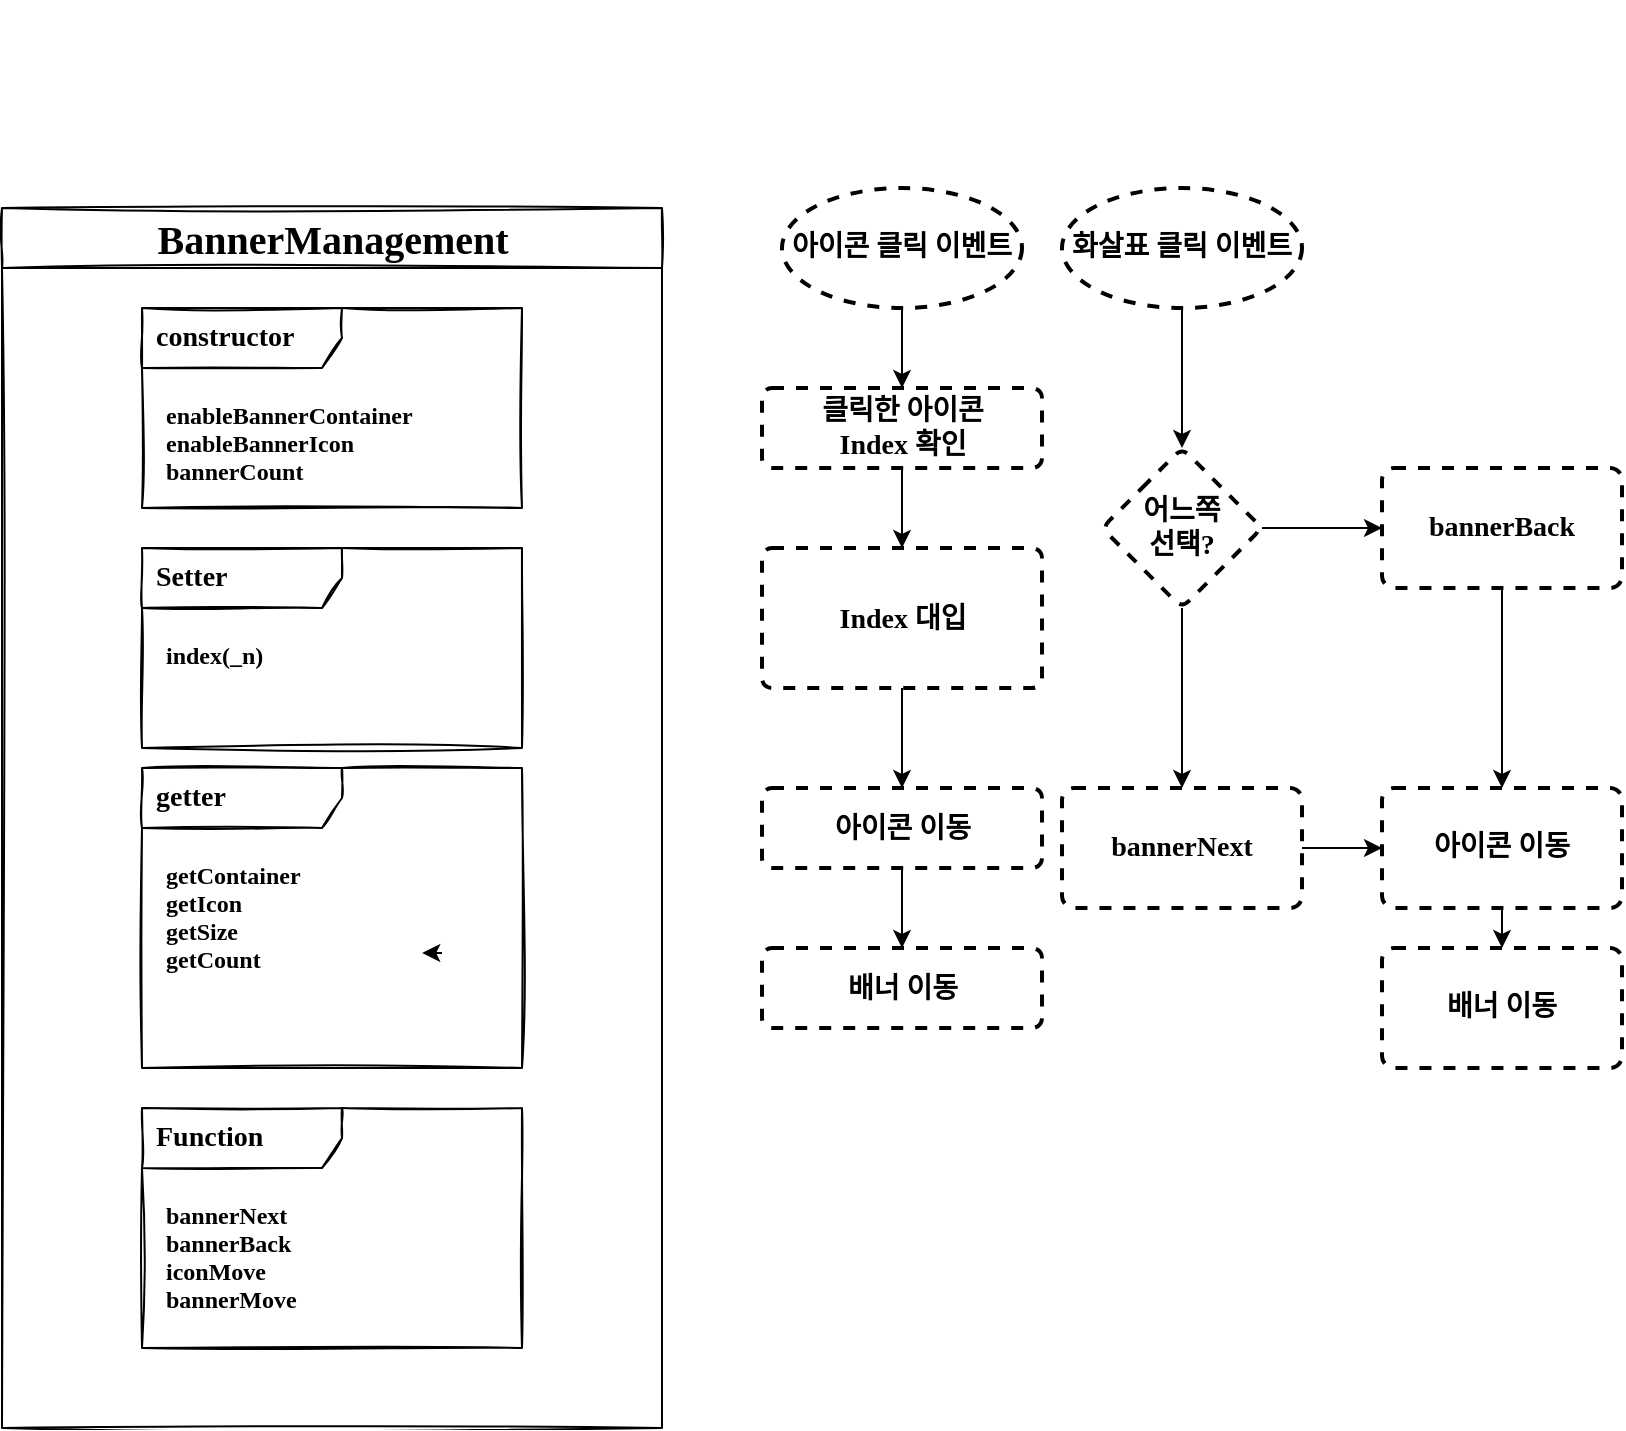 <mxfile>
    <diagram id="eFZ1RIqKr_HmEfzbBE9D" name="페이지-1">
        <mxGraphModel dx="758" dy="550" grid="1" gridSize="10" guides="1" tooltips="1" connect="1" arrows="1" fold="1" page="1" pageScale="1" pageWidth="1000" pageHeight="1000" math="0" shadow="0">
            <root>
                <mxCell id="0"/>
                <mxCell id="1" parent="0"/>
                <mxCell id="2" value="BannerManagement" style="swimlane;fontStyle=1;align=center;horizontal=1;startSize=30;collapsible=0;html=1;sketch=1;fontFamily=Comic Sans MS;fontSize=20;" parent="1" vertex="1">
                    <mxGeometry x="60" y="160" width="330" height="610" as="geometry"/>
                </mxCell>
                <mxCell id="3" value="&lt;span style=&quot;font-size: 14px&quot;&gt;constructor&lt;/span&gt;" style="shape=umlFrame;tabPosition=left;html=1;boundedLbl=1;labelInHeader=1;width=100;height=30;swimlaneFillColor=#ffffff;align=left;spacingLeft=5;sketch=1;fontStyle=1;fontFamily=Times New Roman;" parent="2" vertex="1">
                    <mxGeometry width="190" height="100" relative="1" as="geometry">
                        <mxPoint x="70" y="50" as="offset"/>
                    </mxGeometry>
                </mxCell>
                <mxCell id="4" value="enableBannerContainer&#10;enableBannerIcon&#10;bannerCount" style="text;align=left;sketch=1;fontStyle=1;fontFamily=Lucida Console;" parent="3" vertex="1">
                    <mxGeometry width="140" height="20" relative="1" as="geometry">
                        <mxPoint x="10" y="40" as="offset"/>
                    </mxGeometry>
                </mxCell>
                <mxCell id="14" value="&lt;span style=&quot;font-size: 14px&quot;&gt;getter&lt;/span&gt;" style="shape=umlFrame;tabPosition=left;html=1;boundedLbl=1;labelInHeader=1;width=100;height=30;swimlaneFillColor=#ffffff;align=left;spacingLeft=5;sketch=1;fontStyle=1;fontFamily=Times New Roman;" parent="2" vertex="1">
                    <mxGeometry x="70" y="280" width="190" height="150" as="geometry"/>
                </mxCell>
                <mxCell id="15" value="getContainer&#10;getIcon&#10;getSize&#10;getCount" style="text;align=left;sketch=1;fontStyle=1;fontFamily=Lucida Console;" parent="14" vertex="1">
                    <mxGeometry width="140" height="70" relative="1" as="geometry">
                        <mxPoint x="10" y="40" as="offset"/>
                    </mxGeometry>
                </mxCell>
                <mxCell id="74" style="edgeStyle=orthogonalEdgeStyle;curved=0;rounded=1;sketch=0;orthogonalLoop=1;jettySize=auto;html=1;exitX=1;exitY=0.75;exitDx=0;exitDy=0;entryX=0.929;entryY=0.749;entryDx=0;entryDy=0;entryPerimeter=0;fontFamily=Noto Sans KR;fontSource=https%3A%2F%2Ffonts.googleapis.com%2Fcss%3Ffamily%3DNoto%2BSans%2BKR;fontSize=14;" parent="14" source="15" target="15" edge="1">
                    <mxGeometry relative="1" as="geometry"/>
                </mxCell>
                <mxCell id="16" value="&lt;span style=&quot;font-size: 14px&quot;&gt;Function&lt;/span&gt;" style="shape=umlFrame;tabPosition=left;html=1;boundedLbl=1;labelInHeader=1;width=100;height=30;swimlaneFillColor=#ffffff;align=left;spacingLeft=5;sketch=1;fontStyle=1;fontFamily=Times New Roman;" parent="2" vertex="1">
                    <mxGeometry x="70" y="450" width="190" height="120" as="geometry"/>
                </mxCell>
                <mxCell id="17" value="bannerNext&#10;bannerBack&#10;iconMove&#10;bannerMove" style="text;align=left;sketch=1;fontStyle=1;fontFamily=Lucida Console;" parent="16" vertex="1">
                    <mxGeometry width="140" height="70" relative="1" as="geometry">
                        <mxPoint x="10" y="40" as="offset"/>
                    </mxGeometry>
                </mxCell>
                <mxCell id="12" value="&lt;span style=&quot;font-size: 14px&quot;&gt;Setter&lt;/span&gt;" style="shape=umlFrame;tabPosition=left;html=1;boundedLbl=1;labelInHeader=1;width=100;height=30;swimlaneFillColor=#ffffff;align=left;spacingLeft=5;sketch=1;fontStyle=1;fontFamily=Times New Roman;" parent="2" vertex="1">
                    <mxGeometry x="70" y="170" width="190" height="100" as="geometry"/>
                </mxCell>
                <mxCell id="13" value="index(_n)" style="text;align=left;sketch=1;fontStyle=1;fontFamily=Lucida Console;" parent="12" vertex="1">
                    <mxGeometry width="140" height="20" relative="1" as="geometry">
                        <mxPoint x="10" y="40" as="offset"/>
                    </mxGeometry>
                </mxCell>
                <mxCell id="55" value="" style="edgeStyle=orthogonalEdgeStyle;curved=0;rounded=1;sketch=0;orthogonalLoop=1;jettySize=auto;html=1;fontFamily=Tahoma;fontSize=14;" parent="1" source="47" target="54" edge="1">
                    <mxGeometry relative="1" as="geometry"/>
                </mxCell>
                <mxCell id="47" value="클릭한 아이콘&lt;br&gt;Index 확인" style="html=1;align=center;verticalAlign=middle;rounded=1;absoluteArcSize=1;arcSize=10;dashed=1;sketch=0;fontFamily=Noto Sans KR;fontSize=14;strokeWidth=2;fontStyle=1;fontSource=https%3A%2F%2Ffonts.googleapis.com%2Fcss%3Ffamily%3DNoto%2BSans%2BKR;" parent="1" vertex="1">
                    <mxGeometry x="440" y="250" width="140" height="40" as="geometry"/>
                </mxCell>
                <mxCell id="51" style="edgeStyle=orthogonalEdgeStyle;curved=0;rounded=1;sketch=0;orthogonalLoop=1;jettySize=auto;html=1;exitX=0.5;exitY=1;exitDx=0;exitDy=0;entryX=0.5;entryY=0;entryDx=0;entryDy=0;fontFamily=Tahoma;fontSize=14;" parent="1" source="49" target="47" edge="1">
                    <mxGeometry relative="1" as="geometry"/>
                </mxCell>
                <mxCell id="49" value="아이콘 클릭 이벤트" style="ellipse;whiteSpace=wrap;html=1;rounded=1;dashed=1;fontFamily=Noto Sans KR;fontSource=https%3A%2F%2Ffonts.googleapis.com%2Fcss%3Ffamily%3DNoto%2BSans%2BKR;fontSize=14;fontStyle=1;strokeWidth=2;arcSize=10;sketch=0;" parent="1" vertex="1">
                    <mxGeometry x="450" y="150" width="120" height="60" as="geometry"/>
                </mxCell>
                <mxCell id="57" value="" style="edgeStyle=orthogonalEdgeStyle;curved=0;rounded=1;sketch=0;orthogonalLoop=1;jettySize=auto;html=1;fontFamily=Tahoma;fontSize=14;" parent="1" source="54" target="56" edge="1">
                    <mxGeometry relative="1" as="geometry"/>
                </mxCell>
                <mxCell id="54" value="Index 대입" style="html=1;align=center;verticalAlign=middle;rounded=1;absoluteArcSize=1;arcSize=10;dashed=1;sketch=0;fontFamily=Noto Sans KR;fontSize=14;strokeWidth=2;fontStyle=1;fontSource=https%3A%2F%2Ffonts.googleapis.com%2Fcss%3Ffamily%3DNoto%2BSans%2BKR;spacingTop=2;" parent="1" vertex="1">
                    <mxGeometry x="440" y="330" width="140" height="70" as="geometry"/>
                </mxCell>
                <mxCell id="59" value="" style="edgeStyle=orthogonalEdgeStyle;curved=0;rounded=1;sketch=0;orthogonalLoop=1;jettySize=auto;html=1;fontFamily=Noto Sans KR;fontSource=https%3A%2F%2Ffonts.googleapis.com%2Fcss%3Ffamily%3DNoto%2BSans%2BKR;fontSize=14;" parent="1" source="56" target="58" edge="1">
                    <mxGeometry relative="1" as="geometry"/>
                </mxCell>
                <mxCell id="56" value="아이콘 이동" style="html=1;align=center;verticalAlign=middle;rounded=1;absoluteArcSize=1;arcSize=10;dashed=1;sketch=0;fontFamily=Noto Sans KR;fontSize=14;strokeWidth=2;fontStyle=1;fontSource=https%3A%2F%2Ffonts.googleapis.com%2Fcss%3Ffamily%3DNoto%2BSans%2BKR;spacingTop=2;" parent="1" vertex="1">
                    <mxGeometry x="440" y="450" width="140" height="40" as="geometry"/>
                </mxCell>
                <mxCell id="58" value="배너 이동" style="html=1;align=center;verticalAlign=middle;rounded=1;absoluteArcSize=1;arcSize=10;dashed=1;sketch=0;fontFamily=Noto Sans KR;fontSize=14;strokeWidth=2;fontStyle=1;fontSource=https%3A%2F%2Ffonts.googleapis.com%2Fcss%3Ffamily%3DNoto%2BSans%2BKR;spacingTop=2;" parent="1" vertex="1">
                    <mxGeometry x="440" y="530" width="140" height="40" as="geometry"/>
                </mxCell>
                <mxCell id="62" value="" style="edgeStyle=orthogonalEdgeStyle;curved=0;rounded=1;sketch=0;orthogonalLoop=1;jettySize=auto;html=1;fontFamily=Noto Sans KR;fontSource=https%3A%2F%2Ffonts.googleapis.com%2Fcss%3Ffamily%3DNoto%2BSans%2BKR;fontSize=14;" parent="1" source="60" target="61" edge="1">
                    <mxGeometry relative="1" as="geometry"/>
                </mxCell>
                <mxCell id="60" value="화살표 클릭 이벤트" style="ellipse;whiteSpace=wrap;html=1;rounded=1;dashed=1;fontFamily=Noto Sans KR;fontSource=https%3A%2F%2Ffonts.googleapis.com%2Fcss%3Ffamily%3DNoto%2BSans%2BKR;fontSize=14;fontStyle=1;strokeWidth=2;arcSize=10;sketch=0;" parent="1" vertex="1">
                    <mxGeometry x="590" y="150" width="120" height="60" as="geometry"/>
                </mxCell>
                <mxCell id="64" value="" style="edgeStyle=orthogonalEdgeStyle;curved=0;rounded=1;sketch=0;orthogonalLoop=1;jettySize=auto;html=1;fontFamily=Noto Sans KR;fontSource=https%3A%2F%2Ffonts.googleapis.com%2Fcss%3Ffamily%3DNoto%2BSans%2BKR;fontSize=14;" parent="1" source="61" target="63" edge="1">
                    <mxGeometry relative="1" as="geometry"/>
                </mxCell>
                <mxCell id="66" value="" style="edgeStyle=orthogonalEdgeStyle;curved=0;rounded=1;sketch=0;orthogonalLoop=1;jettySize=auto;html=1;fontFamily=Noto Sans KR;fontSource=https%3A%2F%2Ffonts.googleapis.com%2Fcss%3Ffamily%3DNoto%2BSans%2BKR;fontSize=14;" parent="1" source="61" target="65" edge="1">
                    <mxGeometry relative="1" as="geometry"/>
                </mxCell>
                <mxCell id="61" value="어느쪽&lt;br&gt;선택?" style="rhombus;whiteSpace=wrap;html=1;rounded=1;dashed=1;fontFamily=Noto Sans KR;fontSource=https%3A%2F%2Ffonts.googleapis.com%2Fcss%3Ffamily%3DNoto%2BSans%2BKR;fontSize=14;fontStyle=1;strokeWidth=2;arcSize=10;sketch=0;" parent="1" vertex="1">
                    <mxGeometry x="610" y="280" width="80" height="80" as="geometry"/>
                </mxCell>
                <mxCell id="71" style="edgeStyle=orthogonalEdgeStyle;curved=0;rounded=1;sketch=0;orthogonalLoop=1;jettySize=auto;html=1;exitX=0.5;exitY=1;exitDx=0;exitDy=0;fontFamily=Noto Sans KR;fontSource=https%3A%2F%2Ffonts.googleapis.com%2Fcss%3Ffamily%3DNoto%2BSans%2BKR;fontSize=14;entryX=0.5;entryY=0;entryDx=0;entryDy=0;" parent="1" source="63" target="67" edge="1">
                    <mxGeometry relative="1" as="geometry">
                        <mxPoint x="810.471" y="390.0" as="targetPoint"/>
                    </mxGeometry>
                </mxCell>
                <mxCell id="63" value="bannerBack" style="whiteSpace=wrap;html=1;rounded=1;dashed=1;fontFamily=Noto Sans KR;fontSource=https%3A%2F%2Ffonts.googleapis.com%2Fcss%3Ffamily%3DNoto%2BSans%2BKR;fontSize=14;fontStyle=1;strokeWidth=2;arcSize=10;sketch=0;" parent="1" vertex="1">
                    <mxGeometry x="750" y="290" width="120" height="60" as="geometry"/>
                </mxCell>
                <mxCell id="68" value="" style="edgeStyle=orthogonalEdgeStyle;curved=0;rounded=1;sketch=0;orthogonalLoop=1;jettySize=auto;html=1;fontFamily=Noto Sans KR;fontSource=https%3A%2F%2Ffonts.googleapis.com%2Fcss%3Ffamily%3DNoto%2BSans%2BKR;fontSize=14;" parent="1" source="65" target="67" edge="1">
                    <mxGeometry relative="1" as="geometry"/>
                </mxCell>
                <mxCell id="65" value="bannerNext" style="whiteSpace=wrap;html=1;rounded=1;dashed=1;fontFamily=Noto Sans KR;fontSource=https%3A%2F%2Ffonts.googleapis.com%2Fcss%3Ffamily%3DNoto%2BSans%2BKR;fontSize=14;fontStyle=1;strokeWidth=2;arcSize=10;sketch=0;" parent="1" vertex="1">
                    <mxGeometry x="590" y="450" width="120" height="60" as="geometry"/>
                </mxCell>
                <mxCell id="70" value="" style="edgeStyle=orthogonalEdgeStyle;curved=0;rounded=1;sketch=0;orthogonalLoop=1;jettySize=auto;html=1;fontFamily=Noto Sans KR;fontSource=https%3A%2F%2Ffonts.googleapis.com%2Fcss%3Ffamily%3DNoto%2BSans%2BKR;fontSize=14;" parent="1" source="67" target="69" edge="1">
                    <mxGeometry relative="1" as="geometry"/>
                </mxCell>
                <mxCell id="67" value="아이콘 이동" style="whiteSpace=wrap;html=1;rounded=1;dashed=1;fontFamily=Noto Sans KR;fontSource=https%3A%2F%2Ffonts.googleapis.com%2Fcss%3Ffamily%3DNoto%2BSans%2BKR;fontSize=14;fontStyle=1;strokeWidth=2;arcSize=10;sketch=0;" parent="1" vertex="1">
                    <mxGeometry x="750" y="450" width="120" height="60" as="geometry"/>
                </mxCell>
                <mxCell id="69" value="배너 이동" style="whiteSpace=wrap;html=1;rounded=1;dashed=1;fontFamily=Noto Sans KR;fontSource=https%3A%2F%2Ffonts.googleapis.com%2Fcss%3Ffamily%3DNoto%2BSans%2BKR;fontSize=14;fontStyle=1;strokeWidth=2;arcSize=10;sketch=0;" parent="1" vertex="1">
                    <mxGeometry x="750" y="530" width="120" height="60" as="geometry"/>
                </mxCell>
                <mxCell id="75" value="자바스크립트 흐름" style="text;strokeColor=none;fillColor=none;html=1;fontSize=40;fontStyle=1;verticalAlign=middle;align=center;rounded=1;dashed=1;sketch=0;fontFamily=Noto Sans KR;fontSource=https%3A%2F%2Ffonts.googleapis.com%2Fcss%3Ffamily%3DNoto%2BSans%2BKR;fontColor=#FFFFFF;" parent="1" vertex="1">
                    <mxGeometry x="190" y="60" width="180" height="40" as="geometry"/>
                </mxCell>
            </root>
        </mxGraphModel>
    </diagram>
</mxfile>